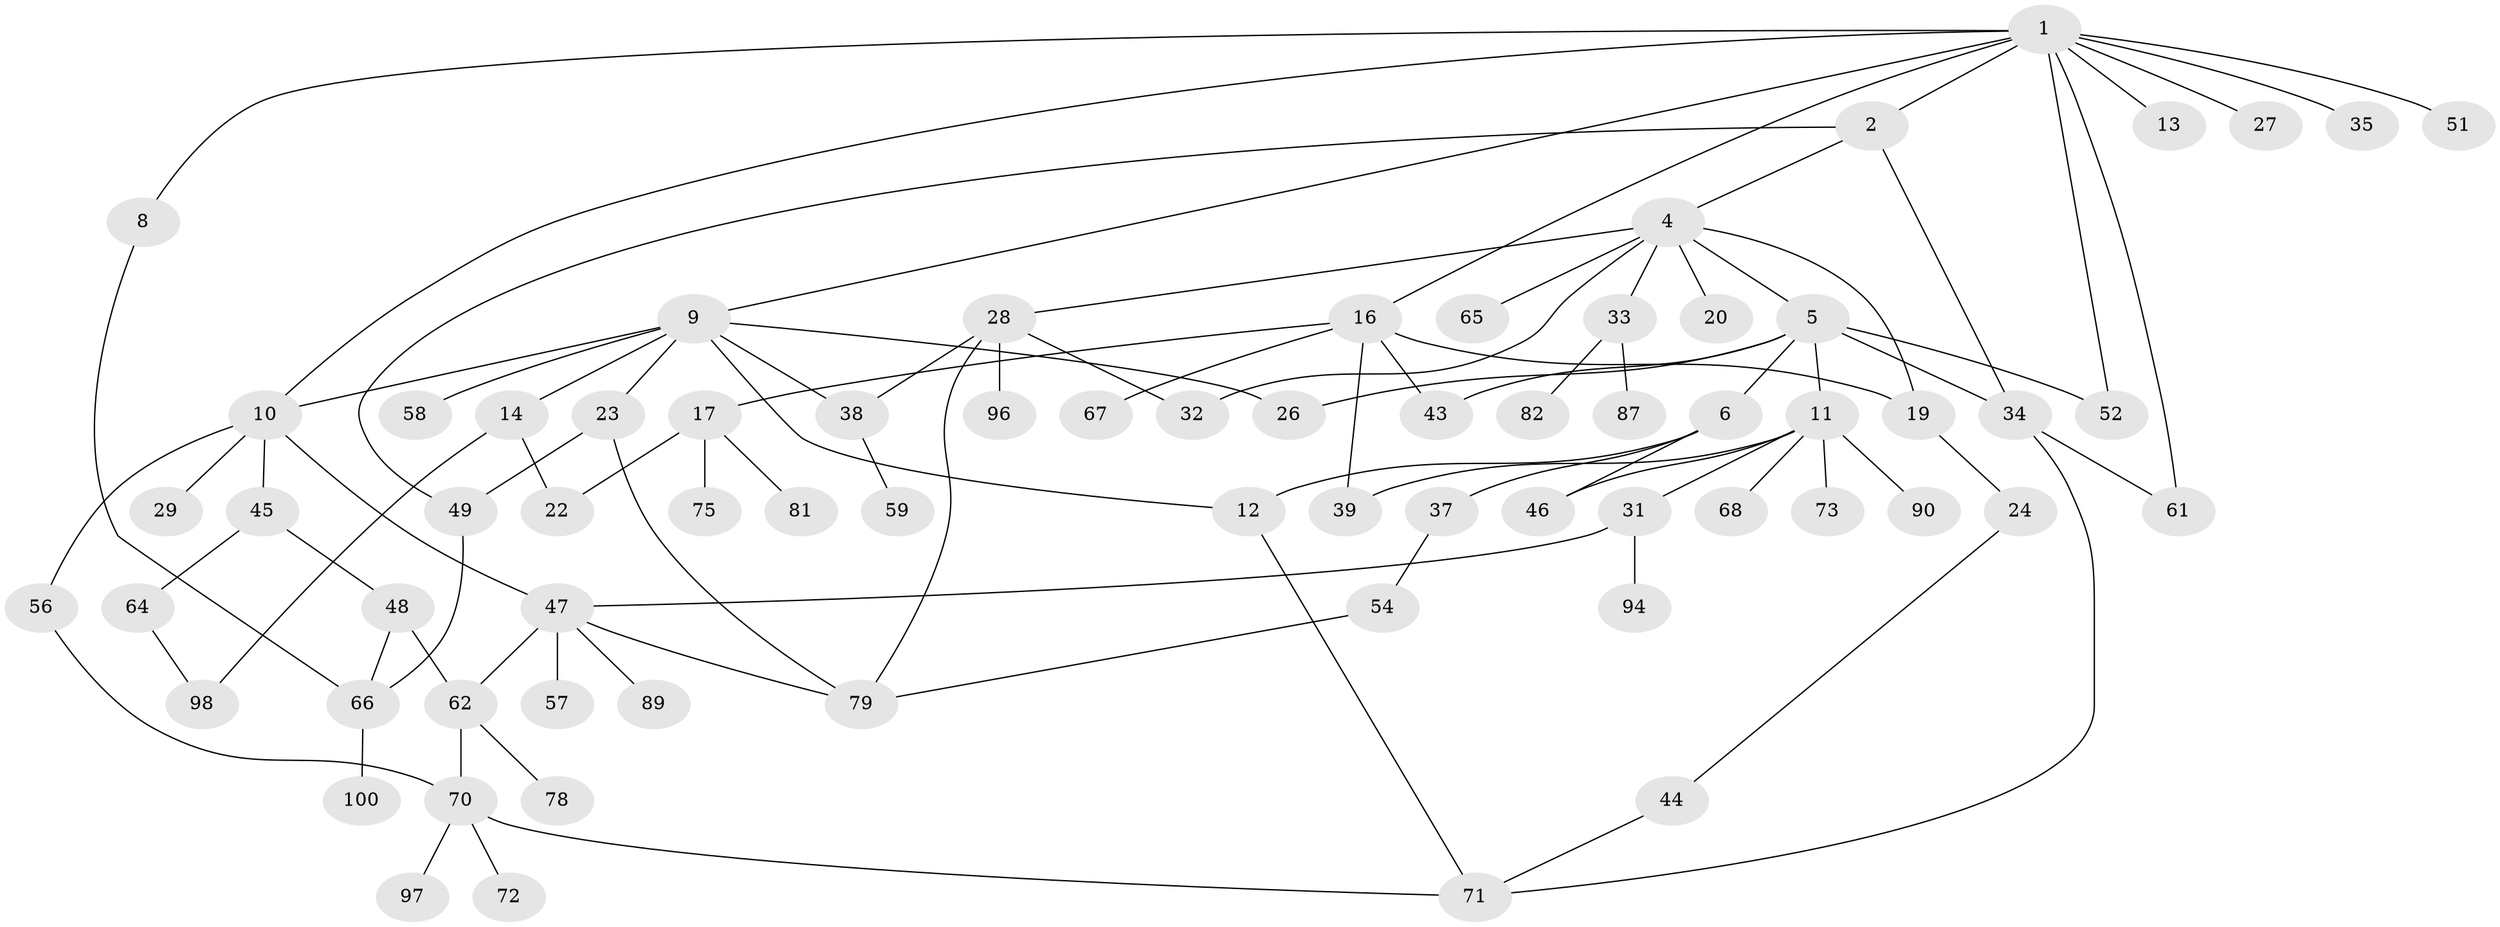 // original degree distribution, {6: 0.04, 5: 0.06, 7: 0.02, 1: 0.31, 2: 0.28, 3: 0.21, 4: 0.08}
// Generated by graph-tools (version 1.1) at 2025/54/02/21/25 11:54:43]
// undirected, 69 vertices, 94 edges
graph export_dot {
graph [start="1"]
  node [color=gray90,style=filled];
  1 [super="+3"];
  2 [super="+7"];
  4 [super="+30"];
  5 [super="+25"];
  6 [super="+42"];
  8;
  9 [super="+18"];
  10 [super="+41"];
  11 [super="+36"];
  12;
  13 [super="+15"];
  14;
  16 [super="+77"];
  17 [super="+21"];
  19;
  20;
  22 [super="+80"];
  23 [super="+69"];
  24 [super="+53"];
  26 [super="+60"];
  27;
  28 [super="+86"];
  29 [super="+40"];
  31;
  32 [super="+93"];
  33 [super="+99"];
  34 [super="+74"];
  35;
  37;
  38;
  39;
  43;
  44;
  45 [super="+63"];
  46 [super="+50"];
  47 [super="+88"];
  48;
  49;
  51;
  52 [super="+55"];
  54;
  56;
  57;
  58;
  59;
  61 [super="+83"];
  62 [super="+91"];
  64;
  65;
  66 [super="+95"];
  67 [super="+76"];
  68;
  70 [super="+92"];
  71 [super="+84"];
  72;
  73;
  75;
  78;
  79 [super="+85"];
  81;
  82;
  87;
  89;
  90;
  94;
  96;
  97;
  98;
  100;
  1 -- 2;
  1 -- 13;
  1 -- 16;
  1 -- 52;
  1 -- 61;
  1 -- 35;
  1 -- 51;
  1 -- 8;
  1 -- 9;
  1 -- 10;
  1 -- 27;
  2 -- 4;
  2 -- 49;
  2 -- 34;
  4 -- 5;
  4 -- 19;
  4 -- 20;
  4 -- 28;
  4 -- 65;
  4 -- 32;
  4 -- 33;
  5 -- 6;
  5 -- 11;
  5 -- 34;
  5 -- 43;
  5 -- 26;
  5 -- 52;
  6 -- 37;
  6 -- 46;
  6 -- 12;
  8 -- 66;
  9 -- 12;
  9 -- 14;
  9 -- 38;
  9 -- 26;
  9 -- 58;
  9 -- 23;
  9 -- 10;
  10 -- 29;
  10 -- 45;
  10 -- 47;
  10 -- 56;
  11 -- 31;
  11 -- 68;
  11 -- 90;
  11 -- 73;
  11 -- 39;
  11 -- 46;
  12 -- 71;
  14 -- 22;
  14 -- 98;
  16 -- 17;
  16 -- 39;
  16 -- 67;
  16 -- 43;
  16 -- 19;
  17 -- 75;
  17 -- 81;
  17 -- 22;
  19 -- 24;
  23 -- 79;
  23 -- 49;
  24 -- 44;
  28 -- 96;
  28 -- 32;
  28 -- 38;
  28 -- 79;
  31 -- 47;
  31 -- 94;
  33 -- 82;
  33 -- 87;
  34 -- 61;
  34 -- 71;
  37 -- 54;
  38 -- 59;
  44 -- 71;
  45 -- 48;
  45 -- 64;
  47 -- 57;
  47 -- 62;
  47 -- 89;
  47 -- 79;
  48 -- 66;
  48 -- 62;
  49 -- 66;
  54 -- 79;
  56 -- 70;
  62 -- 78;
  62 -- 70;
  64 -- 98;
  66 -- 100;
  70 -- 71;
  70 -- 72;
  70 -- 97;
}
